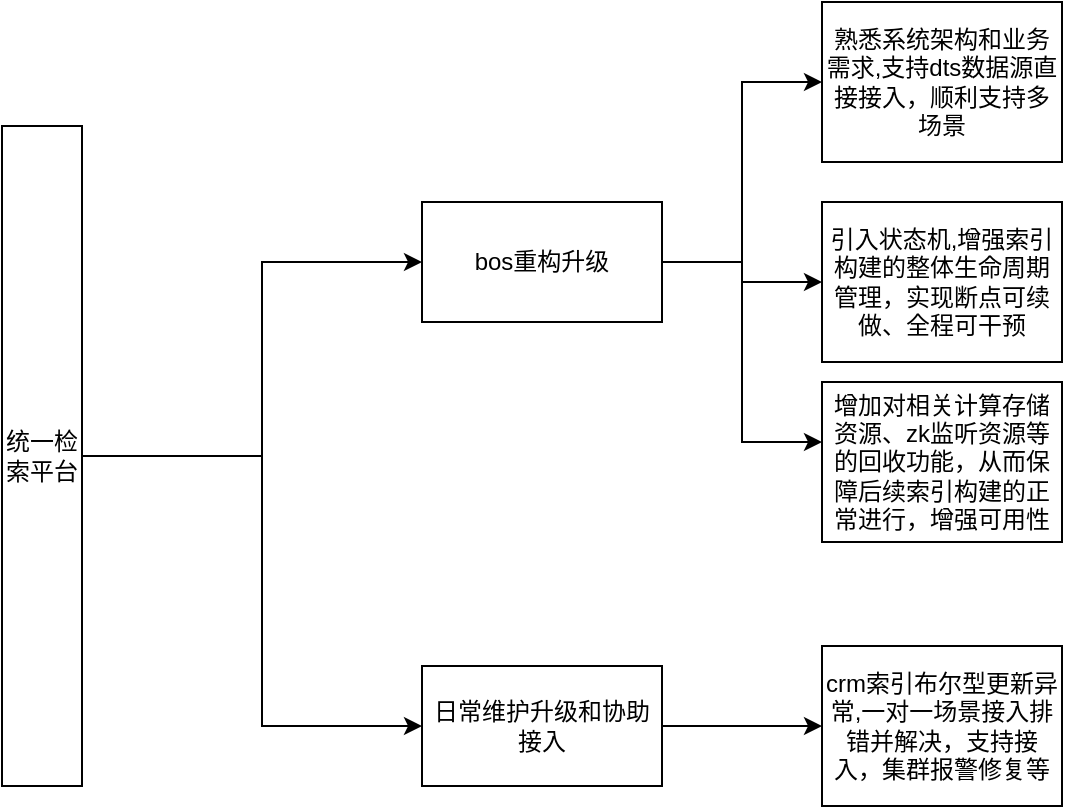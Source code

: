 <mxfile version="14.7.9" type="github"><diagram id="Yjjd4iymPNlZoRnGIAg2" name="Page-1"><mxGraphModel dx="946" dy="575" grid="1" gridSize="10" guides="1" tooltips="1" connect="1" arrows="1" fold="1" page="1" pageScale="1" pageWidth="827" pageHeight="1169" math="0" shadow="0"><root><mxCell id="0"/><mxCell id="1" parent="0"/><mxCell id="y3p8oQp4nrf6NhNMhpHg-13" style="edgeStyle=orthogonalEdgeStyle;rounded=0;orthogonalLoop=1;jettySize=auto;html=1;entryX=0;entryY=0.5;entryDx=0;entryDy=0;" parent="1" source="y3p8oQp4nrf6NhNMhpHg-9" target="y3p8oQp4nrf6NhNMhpHg-10" edge="1"><mxGeometry relative="1" as="geometry"><Array as="points"><mxPoint x="170" y="357"/><mxPoint x="170" y="260"/></Array></mxGeometry></mxCell><mxCell id="y3p8oQp4nrf6NhNMhpHg-21" style="edgeStyle=orthogonalEdgeStyle;rounded=0;orthogonalLoop=1;jettySize=auto;html=1;entryX=0;entryY=0.5;entryDx=0;entryDy=0;" parent="1" source="y3p8oQp4nrf6NhNMhpHg-9" target="y3p8oQp4nrf6NhNMhpHg-20" edge="1"><mxGeometry relative="1" as="geometry"><Array as="points"><mxPoint x="170" y="357"/><mxPoint x="170" y="492"/></Array></mxGeometry></mxCell><mxCell id="y3p8oQp4nrf6NhNMhpHg-9" value="统一检索平台" style="rounded=0;whiteSpace=wrap;html=1;" parent="1" vertex="1"><mxGeometry x="40" y="192" width="40" height="330" as="geometry"/></mxCell><mxCell id="y3p8oQp4nrf6NhNMhpHg-17" value="" style="edgeStyle=orthogonalEdgeStyle;rounded=0;orthogonalLoop=1;jettySize=auto;html=1;" parent="1" source="y3p8oQp4nrf6NhNMhpHg-10" target="y3p8oQp4nrf6NhNMhpHg-16" edge="1"><mxGeometry relative="1" as="geometry"><Array as="points"><mxPoint x="410" y="260"/><mxPoint x="410" y="350"/></Array></mxGeometry></mxCell><mxCell id="y3p8oQp4nrf6NhNMhpHg-22" style="edgeStyle=orthogonalEdgeStyle;rounded=0;orthogonalLoop=1;jettySize=auto;html=1;entryX=0;entryY=0.5;entryDx=0;entryDy=0;" parent="1" source="y3p8oQp4nrf6NhNMhpHg-10" target="y3p8oQp4nrf6NhNMhpHg-18" edge="1"><mxGeometry relative="1" as="geometry"/></mxCell><mxCell id="erH4g5eXjY-_KYNwMGOr-2" value="" style="edgeStyle=orthogonalEdgeStyle;rounded=0;orthogonalLoop=1;jettySize=auto;html=1;entryX=0;entryY=0.5;entryDx=0;entryDy=0;" parent="1" source="y3p8oQp4nrf6NhNMhpHg-10" target="erH4g5eXjY-_KYNwMGOr-3" edge="1"><mxGeometry relative="1" as="geometry"><Array as="points"/></mxGeometry></mxCell><mxCell id="y3p8oQp4nrf6NhNMhpHg-10" value="bos重构升级" style="rounded=0;whiteSpace=wrap;html=1;" parent="1" vertex="1"><mxGeometry x="250" y="230" width="120" height="60" as="geometry"/></mxCell><mxCell id="y3p8oQp4nrf6NhNMhpHg-16" value="增加对相关计算存储资源、zk监听资源等的回收功能，从而保障后续索引构建的正常进行，增强可用性" style="rounded=0;whiteSpace=wrap;html=1;" parent="1" vertex="1"><mxGeometry x="450" y="320" width="120" height="80" as="geometry"/></mxCell><mxCell id="y3p8oQp4nrf6NhNMhpHg-18" value="熟悉系统架构和业务需求,支持dts数据源直接接入，顺利支持多场景" style="rounded=0;whiteSpace=wrap;html=1;" parent="1" vertex="1"><mxGeometry x="450" y="130" width="120" height="80" as="geometry"/></mxCell><mxCell id="erH4g5eXjY-_KYNwMGOr-16" style="edgeStyle=orthogonalEdgeStyle;rounded=0;orthogonalLoop=1;jettySize=auto;html=1;entryX=0;entryY=0.5;entryDx=0;entryDy=0;" parent="1" source="y3p8oQp4nrf6NhNMhpHg-20" target="y3p8oQp4nrf6NhNMhpHg-25" edge="1"><mxGeometry relative="1" as="geometry"/></mxCell><mxCell id="y3p8oQp4nrf6NhNMhpHg-20" value="日常维护升级和协助接入" style="rounded=0;whiteSpace=wrap;html=1;" parent="1" vertex="1"><mxGeometry x="250" y="462" width="120" height="60" as="geometry"/></mxCell><mxCell id="y3p8oQp4nrf6NhNMhpHg-25" value="crm索引布尔型更新异常,一对一场景接入排错并解决，支持接入，集群报警修复等" style="rounded=0;whiteSpace=wrap;html=1;" parent="1" vertex="1"><mxGeometry x="450" y="452" width="120" height="80" as="geometry"/></mxCell><mxCell id="erH4g5eXjY-_KYNwMGOr-3" value="引入状态机,增强索引构建的整体生命周期管理，实现断点可续做、全程可干预" style="rounded=0;whiteSpace=wrap;html=1;" parent="1" vertex="1"><mxGeometry x="450" y="230" width="120" height="80" as="geometry"/></mxCell></root></mxGraphModel></diagram></mxfile>